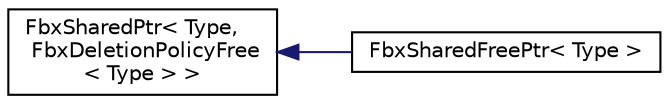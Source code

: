 digraph "クラス階層図"
{
  edge [fontname="Helvetica",fontsize="10",labelfontname="Helvetica",labelfontsize="10"];
  node [fontname="Helvetica",fontsize="10",shape=record];
  rankdir="LR";
  Node0 [label="FbxSharedPtr\< Type,\l FbxDeletionPolicyFree\l\< Type \> \>",height=0.2,width=0.4,color="black", fillcolor="white", style="filled",URL="$class_fbx_shared_ptr.html"];
  Node0 -> Node1 [dir="back",color="midnightblue",fontsize="10",style="solid",fontname="Helvetica"];
  Node1 [label="FbxSharedFreePtr\< Type \>",height=0.2,width=0.4,color="black", fillcolor="white", style="filled",URL="$class_fbx_shared_free_ptr.html",tooltip="Scoped pointer for FbxMalloc allocations, which call FbxFree() to deallocate. "];
}
